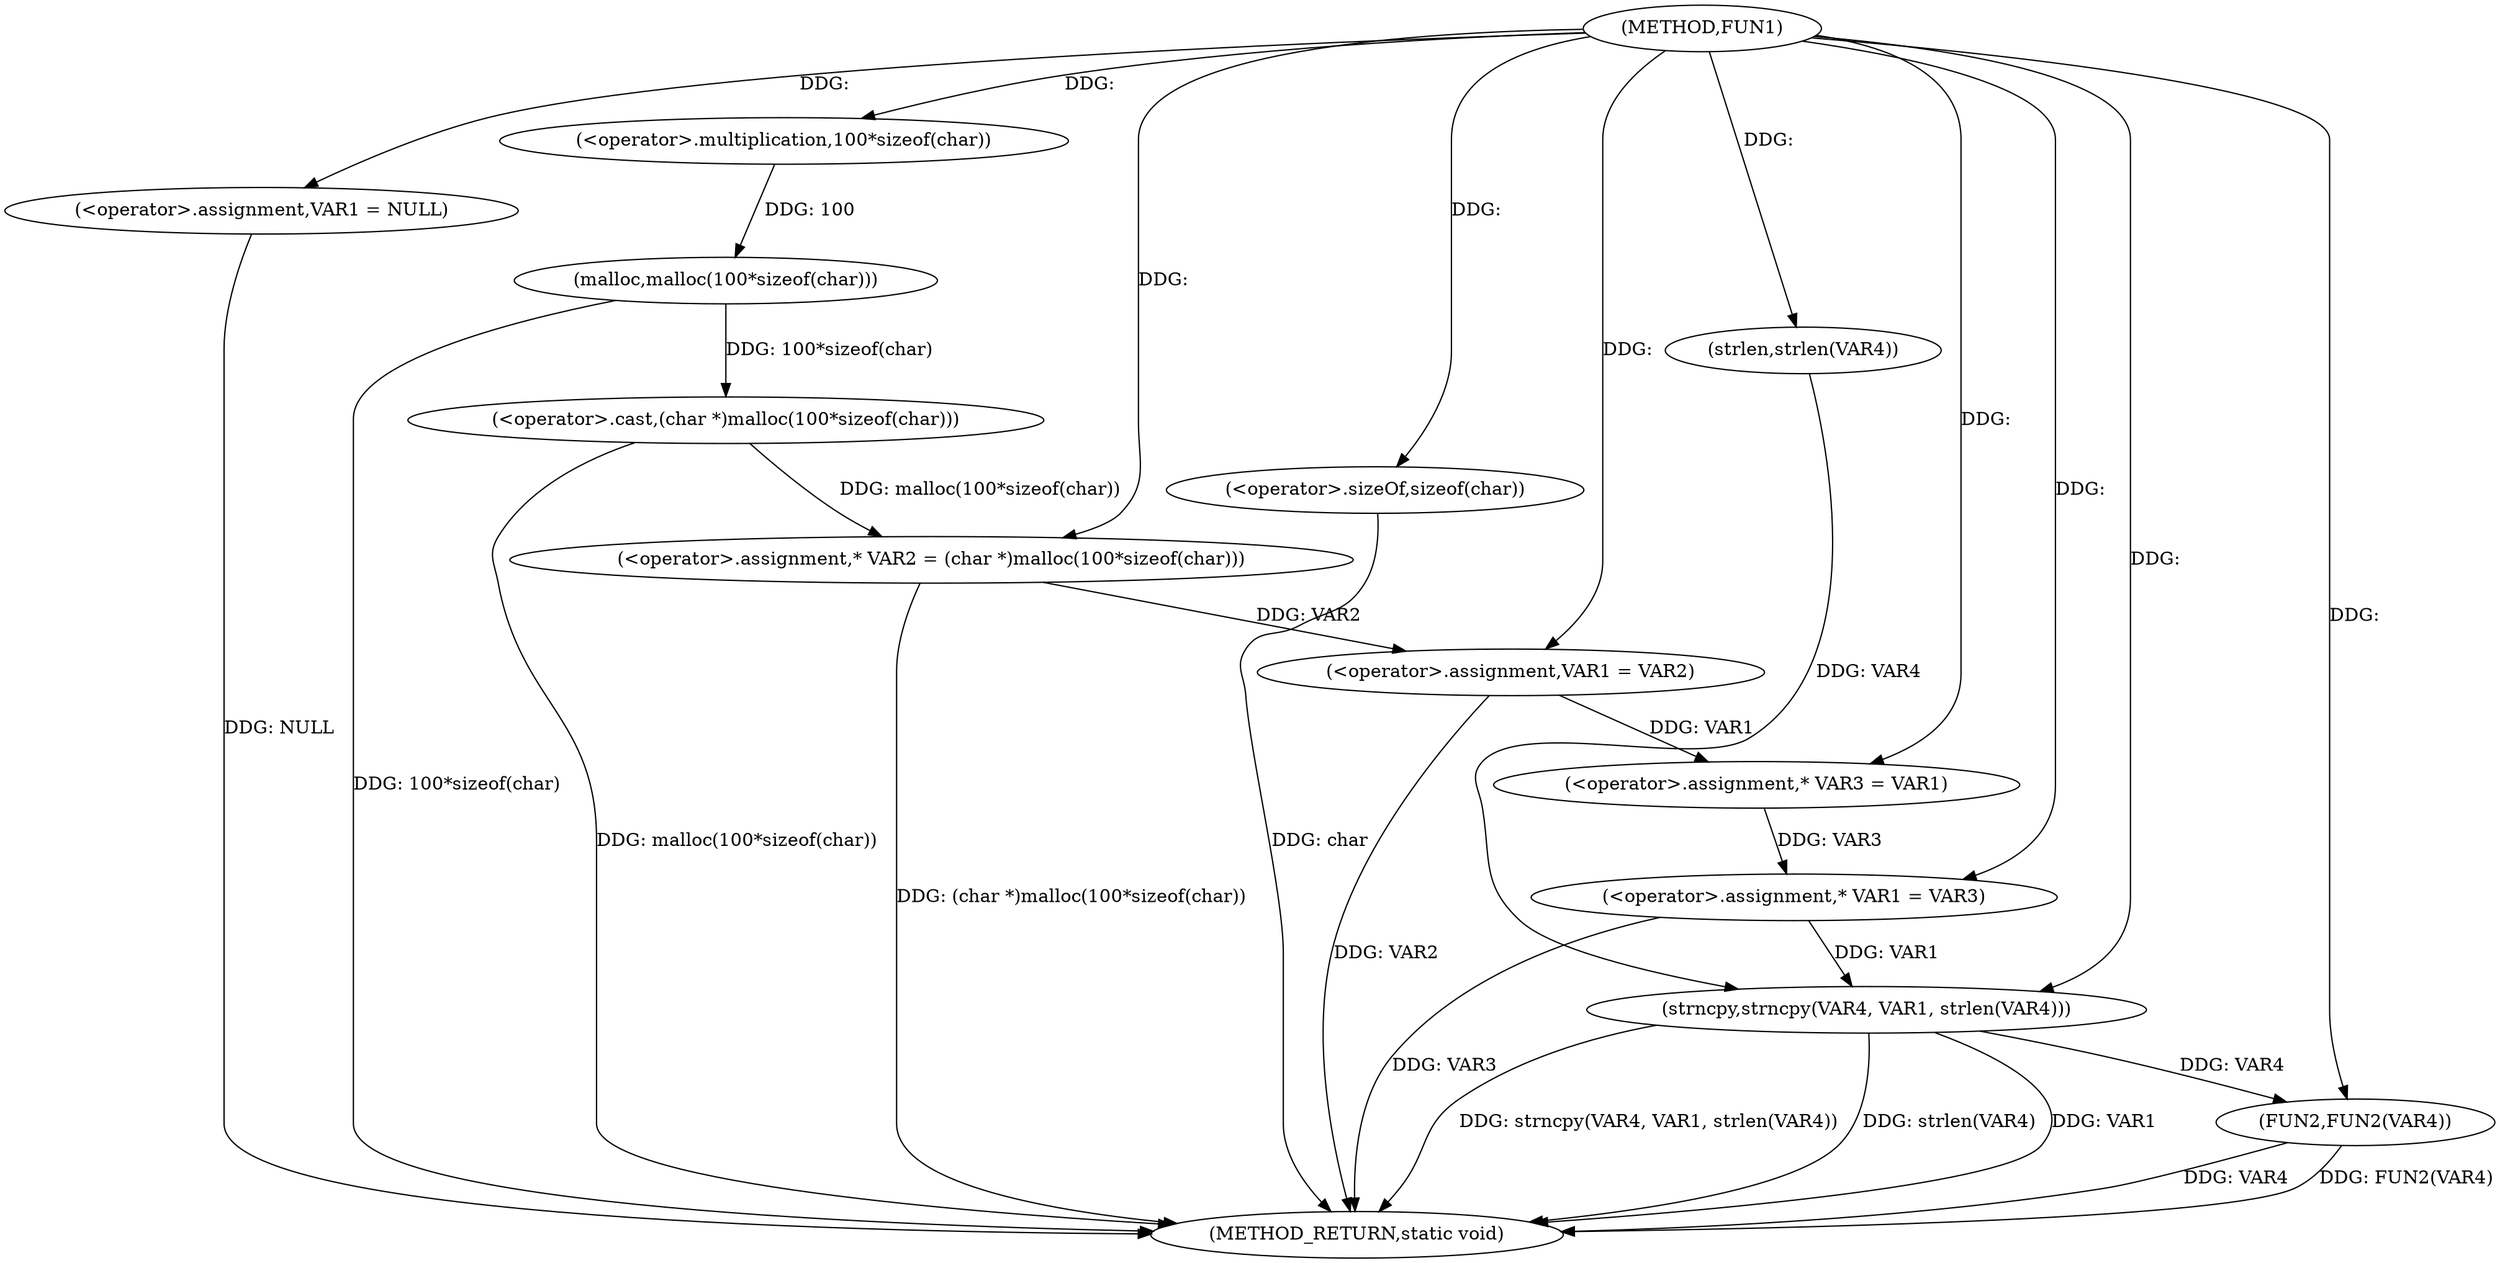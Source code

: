 digraph FUN1 {  
"1000100" [label = "(METHOD,FUN1)" ]
"1000138" [label = "(METHOD_RETURN,static void)" ]
"1000103" [label = "(<operator>.assignment,VAR1 = NULL)" ]
"1000108" [label = "(<operator>.assignment,* VAR2 = (char *)malloc(100*sizeof(char)))" ]
"1000110" [label = "(<operator>.cast,(char *)malloc(100*sizeof(char)))" ]
"1000112" [label = "(malloc,malloc(100*sizeof(char)))" ]
"1000113" [label = "(<operator>.multiplication,100*sizeof(char))" ]
"1000115" [label = "(<operator>.sizeOf,sizeof(char))" ]
"1000117" [label = "(<operator>.assignment,VAR1 = VAR2)" ]
"1000122" [label = "(<operator>.assignment,* VAR3 = VAR1)" ]
"1000126" [label = "(<operator>.assignment,* VAR1 = VAR3)" ]
"1000131" [label = "(strncpy,strncpy(VAR4, VAR1, strlen(VAR4)))" ]
"1000134" [label = "(strlen,strlen(VAR4))" ]
"1000136" [label = "(FUN2,FUN2(VAR4))" ]
  "1000103" -> "1000138"  [ label = "DDG: NULL"] 
  "1000126" -> "1000138"  [ label = "DDG: VAR3"] 
  "1000117" -> "1000138"  [ label = "DDG: VAR2"] 
  "1000115" -> "1000138"  [ label = "DDG: char"] 
  "1000136" -> "1000138"  [ label = "DDG: VAR4"] 
  "1000131" -> "1000138"  [ label = "DDG: strncpy(VAR4, VAR1, strlen(VAR4))"] 
  "1000131" -> "1000138"  [ label = "DDG: strlen(VAR4)"] 
  "1000131" -> "1000138"  [ label = "DDG: VAR1"] 
  "1000110" -> "1000138"  [ label = "DDG: malloc(100*sizeof(char))"] 
  "1000112" -> "1000138"  [ label = "DDG: 100*sizeof(char)"] 
  "1000108" -> "1000138"  [ label = "DDG: (char *)malloc(100*sizeof(char))"] 
  "1000136" -> "1000138"  [ label = "DDG: FUN2(VAR4)"] 
  "1000100" -> "1000103"  [ label = "DDG: "] 
  "1000110" -> "1000108"  [ label = "DDG: malloc(100*sizeof(char))"] 
  "1000100" -> "1000108"  [ label = "DDG: "] 
  "1000112" -> "1000110"  [ label = "DDG: 100*sizeof(char)"] 
  "1000113" -> "1000112"  [ label = "DDG: 100"] 
  "1000100" -> "1000113"  [ label = "DDG: "] 
  "1000100" -> "1000115"  [ label = "DDG: "] 
  "1000108" -> "1000117"  [ label = "DDG: VAR2"] 
  "1000100" -> "1000117"  [ label = "DDG: "] 
  "1000117" -> "1000122"  [ label = "DDG: VAR1"] 
  "1000100" -> "1000122"  [ label = "DDG: "] 
  "1000122" -> "1000126"  [ label = "DDG: VAR3"] 
  "1000100" -> "1000126"  [ label = "DDG: "] 
  "1000134" -> "1000131"  [ label = "DDG: VAR4"] 
  "1000100" -> "1000131"  [ label = "DDG: "] 
  "1000126" -> "1000131"  [ label = "DDG: VAR1"] 
  "1000100" -> "1000134"  [ label = "DDG: "] 
  "1000131" -> "1000136"  [ label = "DDG: VAR4"] 
  "1000100" -> "1000136"  [ label = "DDG: "] 
}
